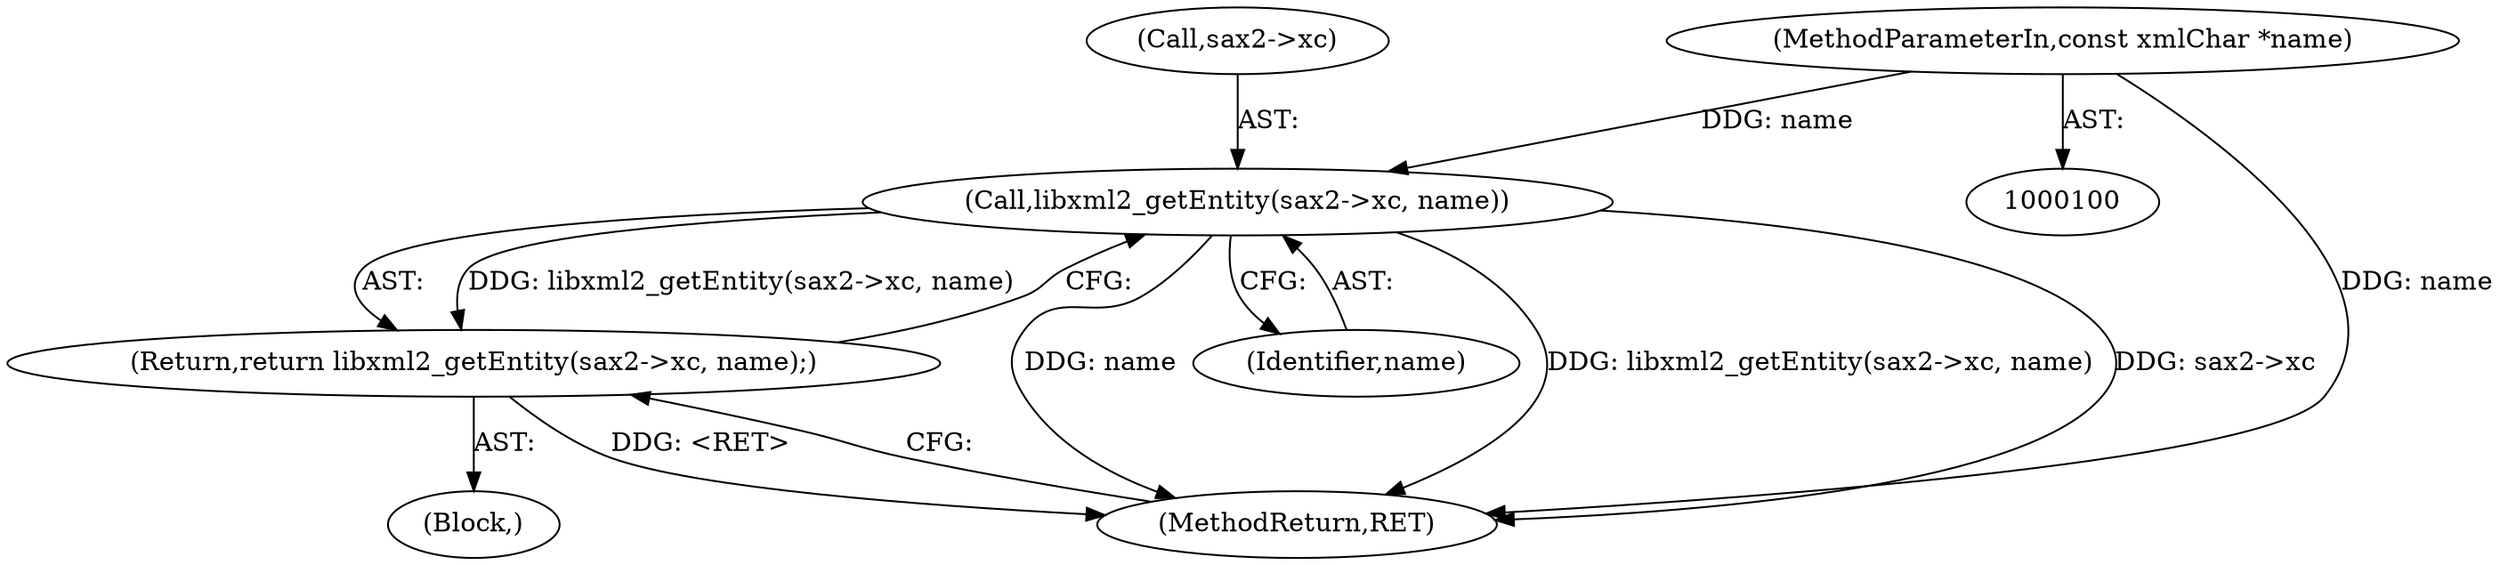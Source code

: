 digraph "0_raptor_a676f235309a59d4aa78eeffd2574ae5d341fcb0_0@pointer" {
"1000102" [label="(MethodParameterIn,const xmlChar *name)"];
"1000111" [label="(Call,libxml2_getEntity(sax2->xc, name))"];
"1000110" [label="(Return,return libxml2_getEntity(sax2->xc, name);)"];
"1000111" [label="(Call,libxml2_getEntity(sax2->xc, name))"];
"1000115" [label="(Identifier,name)"];
"1000102" [label="(MethodParameterIn,const xmlChar *name)"];
"1000112" [label="(Call,sax2->xc)"];
"1000103" [label="(Block,)"];
"1000116" [label="(MethodReturn,RET)"];
"1000110" [label="(Return,return libxml2_getEntity(sax2->xc, name);)"];
"1000102" -> "1000100"  [label="AST: "];
"1000102" -> "1000116"  [label="DDG: name"];
"1000102" -> "1000111"  [label="DDG: name"];
"1000111" -> "1000110"  [label="AST: "];
"1000111" -> "1000115"  [label="CFG: "];
"1000112" -> "1000111"  [label="AST: "];
"1000115" -> "1000111"  [label="AST: "];
"1000110" -> "1000111"  [label="CFG: "];
"1000111" -> "1000116"  [label="DDG: name"];
"1000111" -> "1000116"  [label="DDG: libxml2_getEntity(sax2->xc, name)"];
"1000111" -> "1000116"  [label="DDG: sax2->xc"];
"1000111" -> "1000110"  [label="DDG: libxml2_getEntity(sax2->xc, name)"];
"1000110" -> "1000103"  [label="AST: "];
"1000116" -> "1000110"  [label="CFG: "];
"1000110" -> "1000116"  [label="DDG: <RET>"];
}
